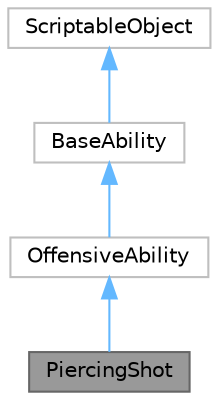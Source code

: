 digraph "PiercingShot"
{
 // LATEX_PDF_SIZE
  bgcolor="transparent";
  edge [fontname=Helvetica,fontsize=10,labelfontname=Helvetica,labelfontsize=10];
  node [fontname=Helvetica,fontsize=10,shape=box,height=0.2,width=0.4];
  Node1 [label="PiercingShot",height=0.2,width=0.4,color="gray40", fillcolor="grey60", style="filled", fontcolor="black",tooltip=" "];
  Node2 -> Node1 [dir="back",color="steelblue1",style="solid"];
  Node2 [label="OffensiveAbility",height=0.2,width=0.4,color="grey75", fillcolor="white", style="filled",URL="$class_offensive_ability.html",tooltip=" "];
  Node3 -> Node2 [dir="back",color="steelblue1",style="solid"];
  Node3 [label="BaseAbility",height=0.2,width=0.4,color="grey75", fillcolor="white", style="filled",URL="$class_base_ability.html",tooltip=" "];
  Node4 -> Node3 [dir="back",color="steelblue1",style="solid"];
  Node4 [label="ScriptableObject",height=0.2,width=0.4,color="grey75", fillcolor="white", style="filled",tooltip=" "];
}
